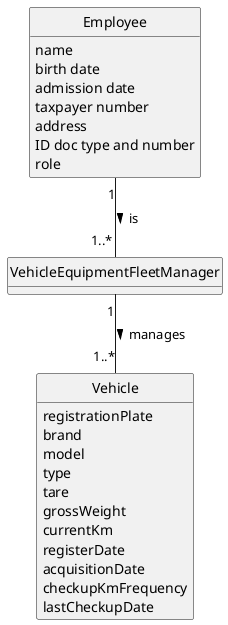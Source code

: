 @startuml
skinparam monochrome true
skinparam packageStyle rectangle
skinparam shadowing false
skinparam classAttributeIconSize 0
'skinparam linetype ortho
'left to right direction
hide circle
hide methods


class Employee {
    name
    birth date
    contact (email/phone)
    admission date
    taxpayer number
    address
    ID doc type and number
    role
}

Employee "1" -- "1..*" VehicleEquipmentFleetManager : is >

class VehicleEquipmentFleetManager{
}

VehicleEquipmentFleetManager "1" -- "1..*" Vehicle : manages >


class Vehicle{
    registrationPlate
    brand
    model
    type
    tare
    grossWeight
    currentKm
    registerDate
    acquisitionDate
    checkupKmFrequency
    lastCheckupDate
}




@enduml